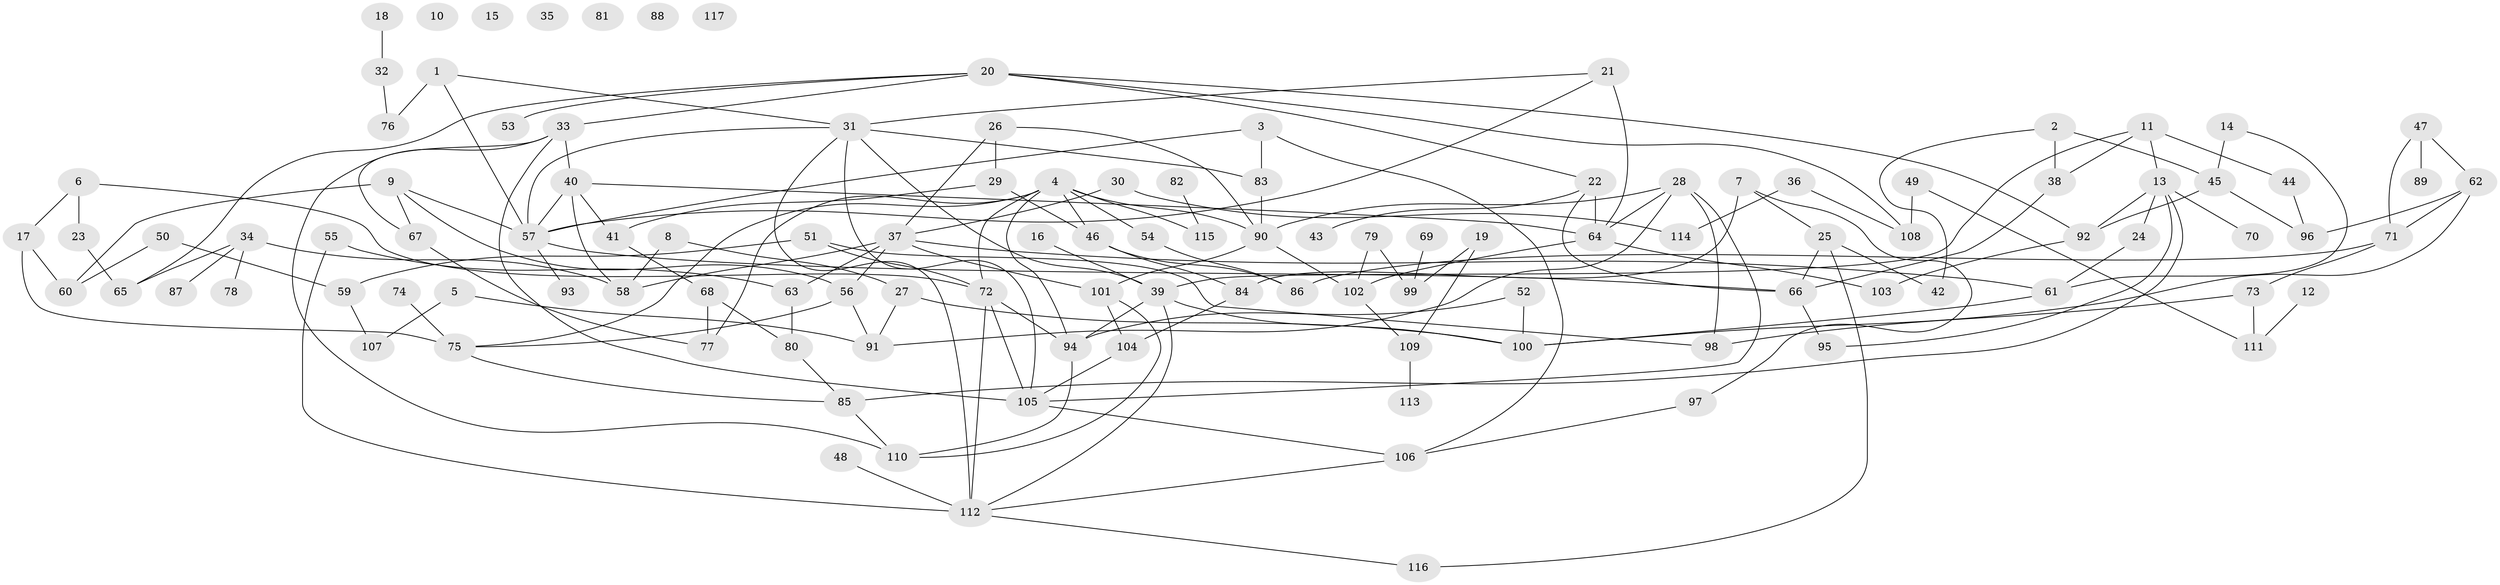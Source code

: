 // Generated by graph-tools (version 1.1) at 2025/33/03/09/25 02:33:43]
// undirected, 117 vertices, 177 edges
graph export_dot {
graph [start="1"]
  node [color=gray90,style=filled];
  1;
  2;
  3;
  4;
  5;
  6;
  7;
  8;
  9;
  10;
  11;
  12;
  13;
  14;
  15;
  16;
  17;
  18;
  19;
  20;
  21;
  22;
  23;
  24;
  25;
  26;
  27;
  28;
  29;
  30;
  31;
  32;
  33;
  34;
  35;
  36;
  37;
  38;
  39;
  40;
  41;
  42;
  43;
  44;
  45;
  46;
  47;
  48;
  49;
  50;
  51;
  52;
  53;
  54;
  55;
  56;
  57;
  58;
  59;
  60;
  61;
  62;
  63;
  64;
  65;
  66;
  67;
  68;
  69;
  70;
  71;
  72;
  73;
  74;
  75;
  76;
  77;
  78;
  79;
  80;
  81;
  82;
  83;
  84;
  85;
  86;
  87;
  88;
  89;
  90;
  91;
  92;
  93;
  94;
  95;
  96;
  97;
  98;
  99;
  100;
  101;
  102;
  103;
  104;
  105;
  106;
  107;
  108;
  109;
  110;
  111;
  112;
  113;
  114;
  115;
  116;
  117;
  1 -- 31;
  1 -- 57;
  1 -- 76;
  2 -- 38;
  2 -- 42;
  2 -- 45;
  3 -- 57;
  3 -- 83;
  3 -- 106;
  4 -- 46;
  4 -- 54;
  4 -- 72;
  4 -- 75;
  4 -- 77;
  4 -- 90;
  4 -- 94;
  4 -- 115;
  5 -- 91;
  5 -- 107;
  6 -- 17;
  6 -- 23;
  6 -- 72;
  7 -- 25;
  7 -- 84;
  7 -- 97;
  8 -- 27;
  8 -- 58;
  9 -- 56;
  9 -- 57;
  9 -- 60;
  9 -- 67;
  11 -- 13;
  11 -- 38;
  11 -- 39;
  11 -- 44;
  12 -- 111;
  13 -- 24;
  13 -- 70;
  13 -- 85;
  13 -- 92;
  13 -- 95;
  14 -- 45;
  14 -- 61;
  16 -- 39;
  17 -- 60;
  17 -- 75;
  18 -- 32;
  19 -- 99;
  19 -- 109;
  20 -- 22;
  20 -- 33;
  20 -- 53;
  20 -- 65;
  20 -- 92;
  20 -- 108;
  21 -- 31;
  21 -- 57;
  21 -- 64;
  22 -- 43;
  22 -- 64;
  22 -- 66;
  23 -- 65;
  24 -- 61;
  25 -- 42;
  25 -- 66;
  25 -- 116;
  26 -- 29;
  26 -- 37;
  26 -- 90;
  27 -- 91;
  27 -- 100;
  28 -- 64;
  28 -- 90;
  28 -- 91;
  28 -- 98;
  28 -- 105;
  29 -- 41;
  29 -- 46;
  30 -- 37;
  30 -- 114;
  31 -- 39;
  31 -- 57;
  31 -- 83;
  31 -- 105;
  31 -- 112;
  32 -- 76;
  33 -- 40;
  33 -- 67;
  33 -- 105;
  33 -- 110;
  34 -- 58;
  34 -- 65;
  34 -- 78;
  34 -- 87;
  36 -- 108;
  36 -- 114;
  37 -- 56;
  37 -- 58;
  37 -- 61;
  37 -- 63;
  37 -- 101;
  38 -- 66;
  39 -- 94;
  39 -- 100;
  39 -- 112;
  40 -- 41;
  40 -- 57;
  40 -- 58;
  40 -- 64;
  41 -- 68;
  44 -- 96;
  45 -- 92;
  45 -- 96;
  46 -- 84;
  46 -- 86;
  47 -- 62;
  47 -- 71;
  47 -- 89;
  48 -- 112;
  49 -- 108;
  49 -- 111;
  50 -- 59;
  50 -- 60;
  51 -- 59;
  51 -- 72;
  51 -- 98;
  52 -- 94;
  52 -- 100;
  54 -- 86;
  55 -- 63;
  55 -- 112;
  56 -- 75;
  56 -- 91;
  57 -- 66;
  57 -- 93;
  59 -- 107;
  61 -- 100;
  62 -- 71;
  62 -- 96;
  62 -- 100;
  63 -- 80;
  64 -- 102;
  64 -- 103;
  66 -- 95;
  67 -- 77;
  68 -- 77;
  68 -- 80;
  69 -- 99;
  71 -- 73;
  71 -- 86;
  72 -- 94;
  72 -- 105;
  72 -- 112;
  73 -- 98;
  73 -- 111;
  74 -- 75;
  75 -- 85;
  79 -- 99;
  79 -- 102;
  80 -- 85;
  82 -- 115;
  83 -- 90;
  84 -- 104;
  85 -- 110;
  90 -- 101;
  90 -- 102;
  92 -- 103;
  94 -- 110;
  97 -- 106;
  101 -- 104;
  101 -- 110;
  102 -- 109;
  104 -- 105;
  105 -- 106;
  106 -- 112;
  109 -- 113;
  112 -- 116;
}
